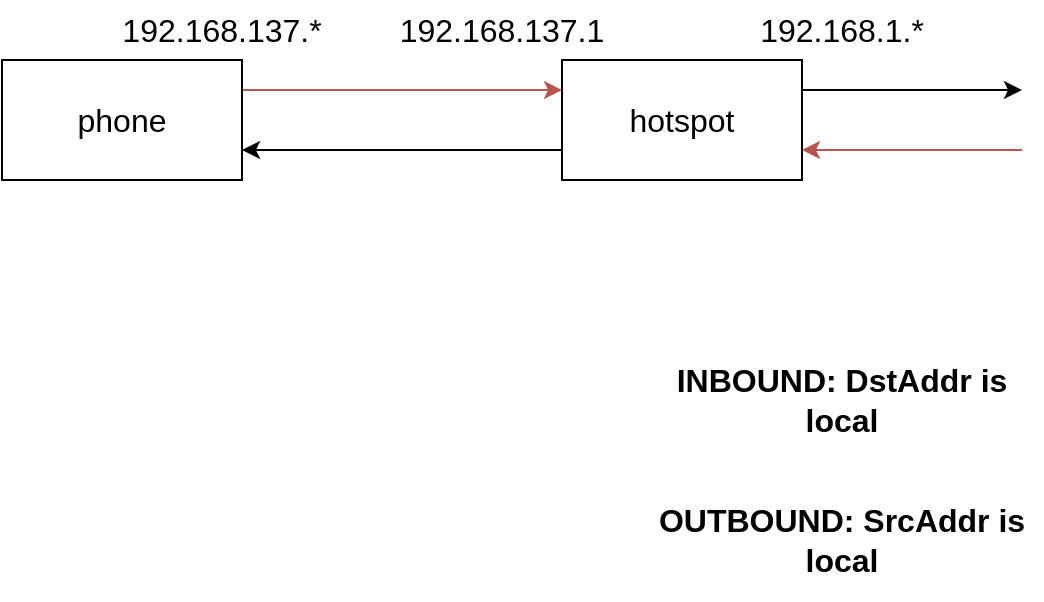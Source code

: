 <mxfile version="20.6.2" type="device"><diagram id="IG7THrgp5g0mow_MlkJU" name="Страница 1"><mxGraphModel dx="1422" dy="834" grid="1" gridSize="10" guides="1" tooltips="1" connect="1" arrows="1" fold="1" page="1" pageScale="1" pageWidth="827" pageHeight="1169" math="0" shadow="0"><root><mxCell id="0"/><mxCell id="1" parent="0"/><mxCell id="CRosvRTqPADkb0qrQdDY-4" style="edgeStyle=orthogonalEdgeStyle;rounded=0;orthogonalLoop=1;jettySize=auto;html=1;exitX=0;exitY=0.75;exitDx=0;exitDy=0;entryX=1;entryY=0.75;entryDx=0;entryDy=0;" parent="1" source="CRosvRTqPADkb0qrQdDY-1" target="CRosvRTqPADkb0qrQdDY-2" edge="1"><mxGeometry relative="1" as="geometry"/></mxCell><mxCell id="CRosvRTqPADkb0qrQdDY-1" value="&lt;font style=&quot;font-size: 16px;&quot;&gt;hotspot&lt;/font&gt;" style="rounded=0;whiteSpace=wrap;html=1;" parent="1" vertex="1"><mxGeometry x="450" y="230" width="120" height="60" as="geometry"/></mxCell><mxCell id="CRosvRTqPADkb0qrQdDY-3" style="edgeStyle=orthogonalEdgeStyle;rounded=0;orthogonalLoop=1;jettySize=auto;html=1;exitX=1;exitY=0.25;exitDx=0;exitDy=0;entryX=0;entryY=0.25;entryDx=0;entryDy=0;fillColor=#f8cecc;strokeColor=#b85450;" parent="1" source="CRosvRTqPADkb0qrQdDY-2" target="CRosvRTqPADkb0qrQdDY-1" edge="1"><mxGeometry relative="1" as="geometry"/></mxCell><mxCell id="CRosvRTqPADkb0qrQdDY-2" value="&lt;font style=&quot;font-size: 16px;&quot;&gt;phone&lt;/font&gt;" style="rounded=0;whiteSpace=wrap;html=1;" parent="1" vertex="1"><mxGeometry x="170" y="230" width="120" height="60" as="geometry"/></mxCell><mxCell id="CRosvRTqPADkb0qrQdDY-5" value="" style="endArrow=classic;html=1;rounded=0;exitX=1;exitY=0.25;exitDx=0;exitDy=0;" parent="1" source="CRosvRTqPADkb0qrQdDY-1" edge="1"><mxGeometry width="50" height="50" relative="1" as="geometry"><mxPoint x="610" y="280" as="sourcePoint"/><mxPoint x="680" y="245" as="targetPoint"/></mxGeometry></mxCell><mxCell id="CRosvRTqPADkb0qrQdDY-6" value="" style="endArrow=classic;html=1;rounded=0;entryX=1;entryY=0.75;entryDx=0;entryDy=0;fillColor=#f8cecc;strokeColor=#b85450;" parent="1" target="CRosvRTqPADkb0qrQdDY-1" edge="1"><mxGeometry width="50" height="50" relative="1" as="geometry"><mxPoint x="680" y="275" as="sourcePoint"/><mxPoint x="710" y="260" as="targetPoint"/></mxGeometry></mxCell><mxCell id="CRosvRTqPADkb0qrQdDY-7" value="192.168.137.*" style="text;html=1;strokeColor=none;fillColor=none;align=center;verticalAlign=middle;whiteSpace=wrap;rounded=0;fontSize=16;" parent="1" vertex="1"><mxGeometry x="220" y="200" width="120" height="30" as="geometry"/></mxCell><mxCell id="CRosvRTqPADkb0qrQdDY-8" value="192.168.137.1" style="text;html=1;strokeColor=none;fillColor=none;align=center;verticalAlign=middle;whiteSpace=wrap;rounded=0;fontSize=16;" parent="1" vertex="1"><mxGeometry x="360" y="200" width="120" height="30" as="geometry"/></mxCell><mxCell id="CRosvRTqPADkb0qrQdDY-9" value="192.168.1.*" style="text;html=1;strokeColor=none;fillColor=none;align=center;verticalAlign=middle;whiteSpace=wrap;rounded=0;fontSize=16;" parent="1" vertex="1"><mxGeometry x="530" y="200" width="120" height="30" as="geometry"/></mxCell><mxCell id="1JIjGhleg0vi1SnDUM1d-1" value="&lt;font style=&quot;font-size: 16px;&quot;&gt;&lt;b&gt;INBOUND: DstAddr is local&lt;/b&gt;&lt;/font&gt;" style="text;html=1;strokeColor=none;fillColor=none;align=center;verticalAlign=middle;whiteSpace=wrap;rounded=0;" vertex="1" parent="1"><mxGeometry x="490" y="370" width="200" height="60" as="geometry"/></mxCell><mxCell id="1JIjGhleg0vi1SnDUM1d-2" value="&lt;font style=&quot;font-size: 16px;&quot;&gt;&lt;b&gt;OUTBOUND: SrcAddr is local&lt;/b&gt;&lt;/font&gt;" style="text;html=1;strokeColor=none;fillColor=none;align=center;verticalAlign=middle;whiteSpace=wrap;rounded=0;" vertex="1" parent="1"><mxGeometry x="490" y="440" width="200" height="60" as="geometry"/></mxCell></root></mxGraphModel></diagram></mxfile>